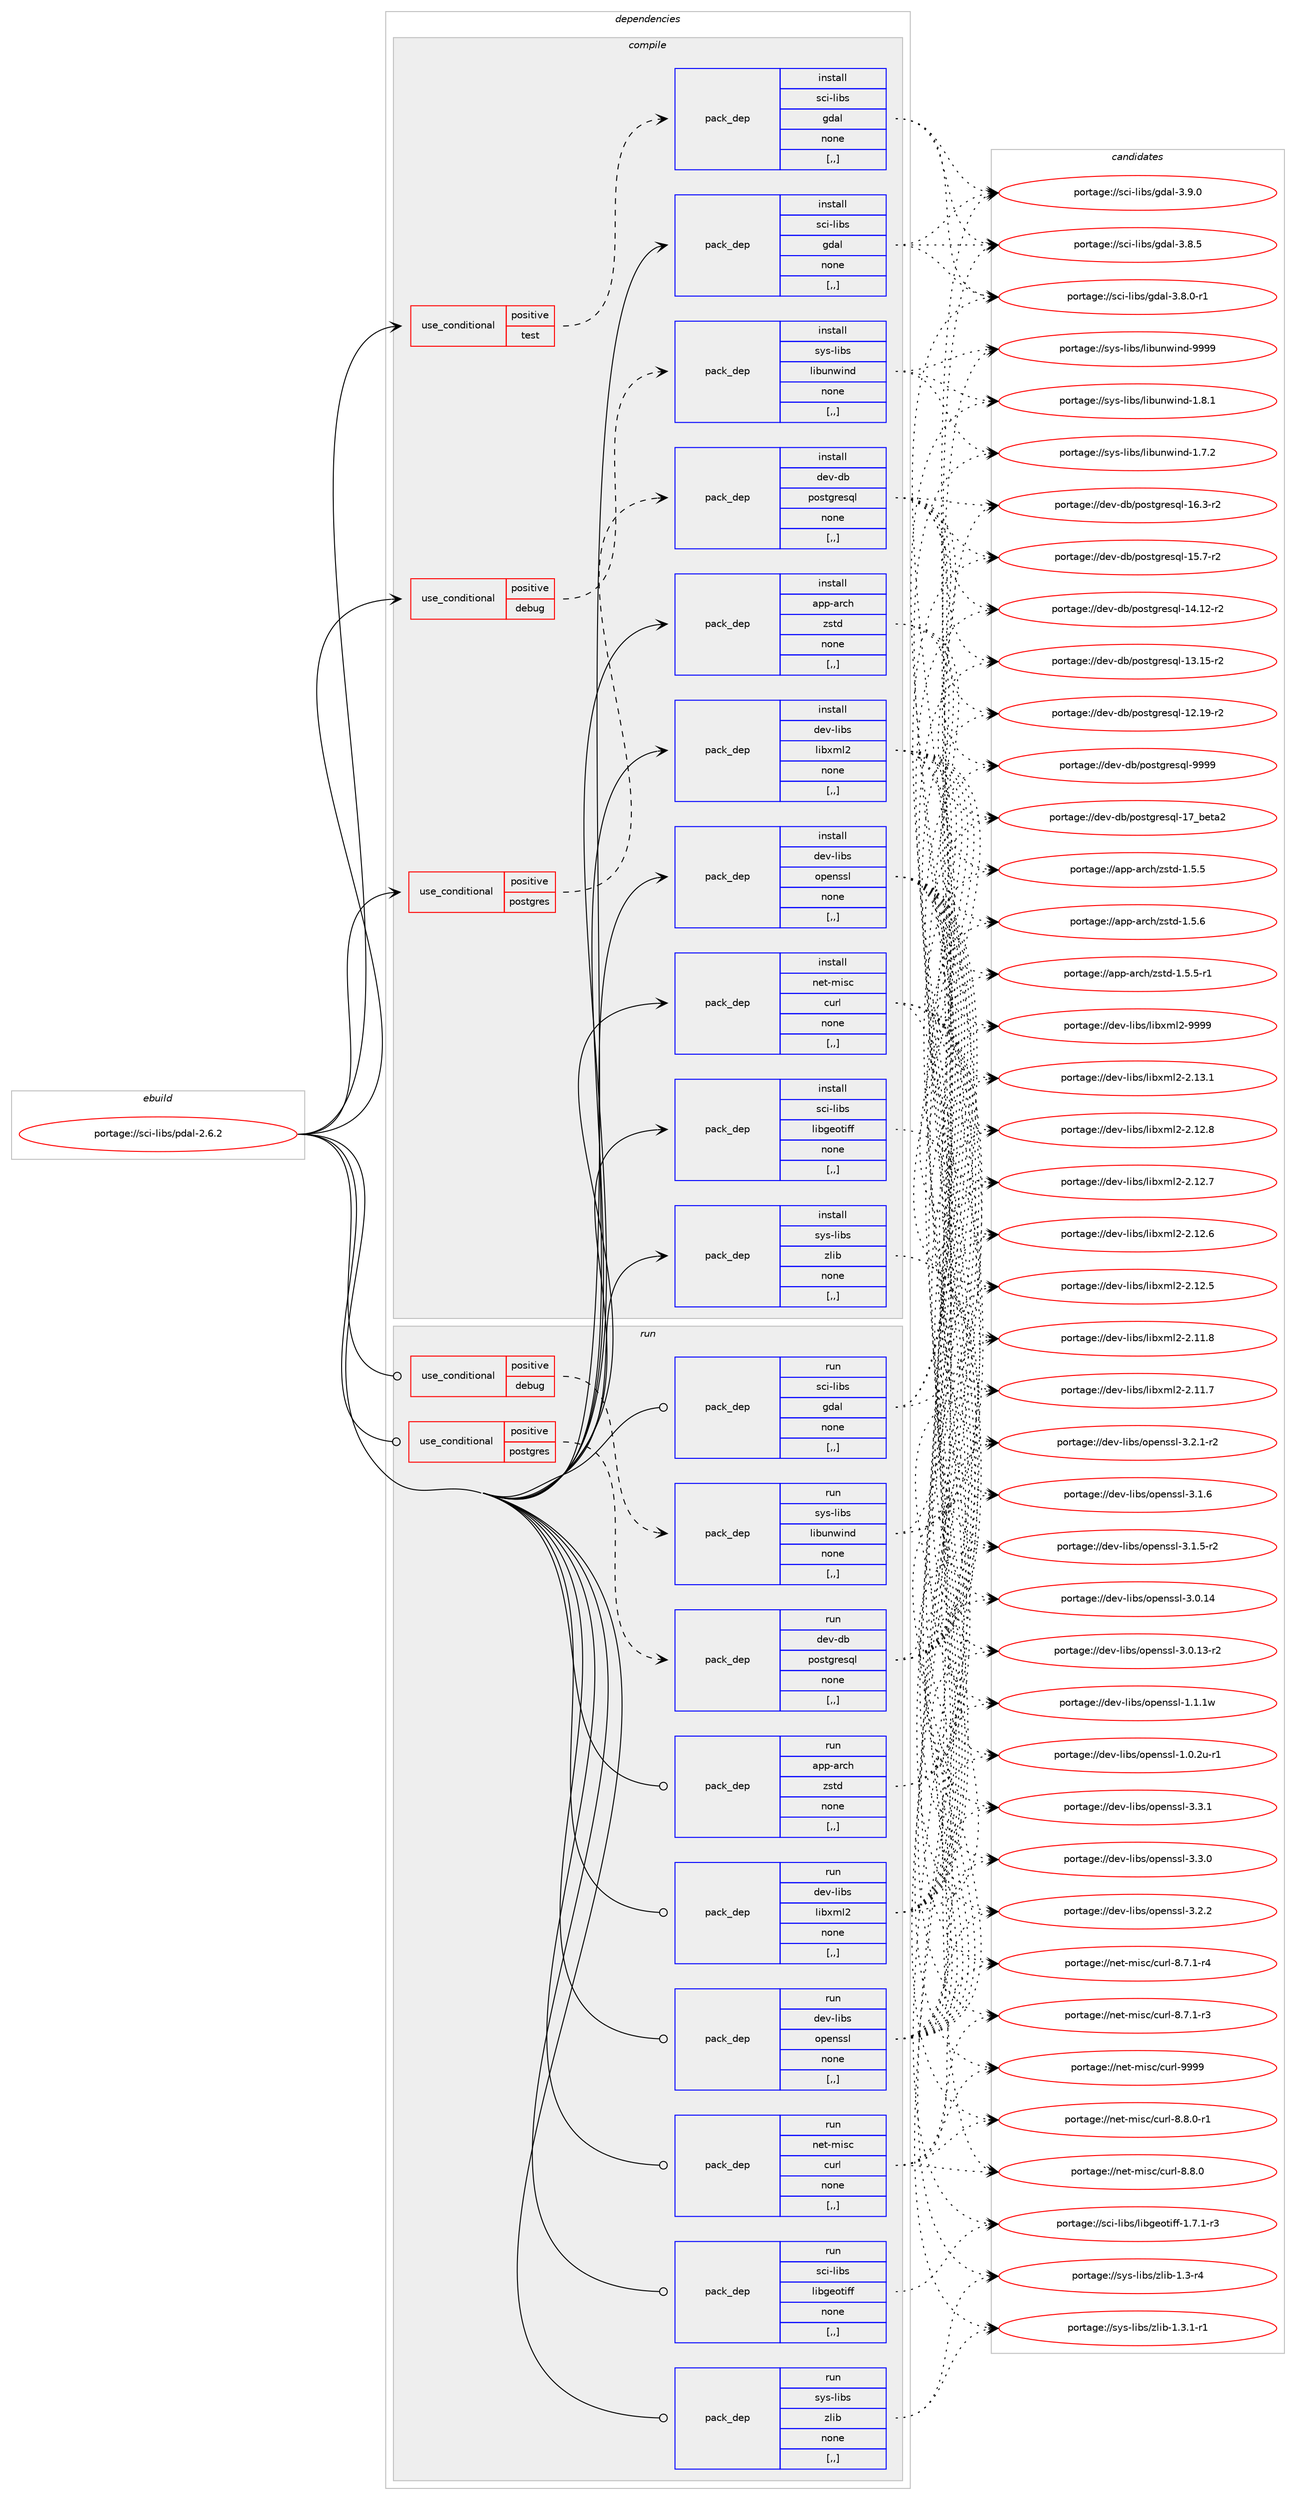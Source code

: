 digraph prolog {

# *************
# Graph options
# *************

newrank=true;
concentrate=true;
compound=true;
graph [rankdir=LR,fontname=Helvetica,fontsize=10,ranksep=1.5];#, ranksep=2.5, nodesep=0.2];
edge  [arrowhead=vee];
node  [fontname=Helvetica,fontsize=10];

# **********
# The ebuild
# **********

subgraph cluster_leftcol {
color=gray;
label=<<i>ebuild</i>>;
id [label="portage://sci-libs/pdal-2.6.2", color=red, width=4, href="../sci-libs/pdal-2.6.2.svg"];
}

# ****************
# The dependencies
# ****************

subgraph cluster_midcol {
color=gray;
label=<<i>dependencies</i>>;
subgraph cluster_compile {
fillcolor="#eeeeee";
style=filled;
label=<<i>compile</i>>;
subgraph cond106671 {
dependency402906 [label=<<TABLE BORDER="0" CELLBORDER="1" CELLSPACING="0" CELLPADDING="4"><TR><TD ROWSPAN="3" CELLPADDING="10">use_conditional</TD></TR><TR><TD>positive</TD></TR><TR><TD>debug</TD></TR></TABLE>>, shape=none, color=red];
subgraph pack293345 {
dependency402907 [label=<<TABLE BORDER="0" CELLBORDER="1" CELLSPACING="0" CELLPADDING="4" WIDTH="220"><TR><TD ROWSPAN="6" CELLPADDING="30">pack_dep</TD></TR><TR><TD WIDTH="110">install</TD></TR><TR><TD>sys-libs</TD></TR><TR><TD>libunwind</TD></TR><TR><TD>none</TD></TR><TR><TD>[,,]</TD></TR></TABLE>>, shape=none, color=blue];
}
dependency402906:e -> dependency402907:w [weight=20,style="dashed",arrowhead="vee"];
}
id:e -> dependency402906:w [weight=20,style="solid",arrowhead="vee"];
subgraph cond106672 {
dependency402908 [label=<<TABLE BORDER="0" CELLBORDER="1" CELLSPACING="0" CELLPADDING="4"><TR><TD ROWSPAN="3" CELLPADDING="10">use_conditional</TD></TR><TR><TD>positive</TD></TR><TR><TD>postgres</TD></TR></TABLE>>, shape=none, color=red];
subgraph pack293346 {
dependency402909 [label=<<TABLE BORDER="0" CELLBORDER="1" CELLSPACING="0" CELLPADDING="4" WIDTH="220"><TR><TD ROWSPAN="6" CELLPADDING="30">pack_dep</TD></TR><TR><TD WIDTH="110">install</TD></TR><TR><TD>dev-db</TD></TR><TR><TD>postgresql</TD></TR><TR><TD>none</TD></TR><TR><TD>[,,]</TD></TR></TABLE>>, shape=none, color=blue];
}
dependency402908:e -> dependency402909:w [weight=20,style="dashed",arrowhead="vee"];
}
id:e -> dependency402908:w [weight=20,style="solid",arrowhead="vee"];
subgraph cond106673 {
dependency402910 [label=<<TABLE BORDER="0" CELLBORDER="1" CELLSPACING="0" CELLPADDING="4"><TR><TD ROWSPAN="3" CELLPADDING="10">use_conditional</TD></TR><TR><TD>positive</TD></TR><TR><TD>test</TD></TR></TABLE>>, shape=none, color=red];
subgraph pack293347 {
dependency402911 [label=<<TABLE BORDER="0" CELLBORDER="1" CELLSPACING="0" CELLPADDING="4" WIDTH="220"><TR><TD ROWSPAN="6" CELLPADDING="30">pack_dep</TD></TR><TR><TD WIDTH="110">install</TD></TR><TR><TD>sci-libs</TD></TR><TR><TD>gdal</TD></TR><TR><TD>none</TD></TR><TR><TD>[,,]</TD></TR></TABLE>>, shape=none, color=blue];
}
dependency402910:e -> dependency402911:w [weight=20,style="dashed",arrowhead="vee"];
}
id:e -> dependency402910:w [weight=20,style="solid",arrowhead="vee"];
subgraph pack293348 {
dependency402912 [label=<<TABLE BORDER="0" CELLBORDER="1" CELLSPACING="0" CELLPADDING="4" WIDTH="220"><TR><TD ROWSPAN="6" CELLPADDING="30">pack_dep</TD></TR><TR><TD WIDTH="110">install</TD></TR><TR><TD>app-arch</TD></TR><TR><TD>zstd</TD></TR><TR><TD>none</TD></TR><TR><TD>[,,]</TD></TR></TABLE>>, shape=none, color=blue];
}
id:e -> dependency402912:w [weight=20,style="solid",arrowhead="vee"];
subgraph pack293349 {
dependency402913 [label=<<TABLE BORDER="0" CELLBORDER="1" CELLSPACING="0" CELLPADDING="4" WIDTH="220"><TR><TD ROWSPAN="6" CELLPADDING="30">pack_dep</TD></TR><TR><TD WIDTH="110">install</TD></TR><TR><TD>dev-libs</TD></TR><TR><TD>libxml2</TD></TR><TR><TD>none</TD></TR><TR><TD>[,,]</TD></TR></TABLE>>, shape=none, color=blue];
}
id:e -> dependency402913:w [weight=20,style="solid",arrowhead="vee"];
subgraph pack293350 {
dependency402914 [label=<<TABLE BORDER="0" CELLBORDER="1" CELLSPACING="0" CELLPADDING="4" WIDTH="220"><TR><TD ROWSPAN="6" CELLPADDING="30">pack_dep</TD></TR><TR><TD WIDTH="110">install</TD></TR><TR><TD>dev-libs</TD></TR><TR><TD>openssl</TD></TR><TR><TD>none</TD></TR><TR><TD>[,,]</TD></TR></TABLE>>, shape=none, color=blue];
}
id:e -> dependency402914:w [weight=20,style="solid",arrowhead="vee"];
subgraph pack293351 {
dependency402915 [label=<<TABLE BORDER="0" CELLBORDER="1" CELLSPACING="0" CELLPADDING="4" WIDTH="220"><TR><TD ROWSPAN="6" CELLPADDING="30">pack_dep</TD></TR><TR><TD WIDTH="110">install</TD></TR><TR><TD>net-misc</TD></TR><TR><TD>curl</TD></TR><TR><TD>none</TD></TR><TR><TD>[,,]</TD></TR></TABLE>>, shape=none, color=blue];
}
id:e -> dependency402915:w [weight=20,style="solid",arrowhead="vee"];
subgraph pack293352 {
dependency402916 [label=<<TABLE BORDER="0" CELLBORDER="1" CELLSPACING="0" CELLPADDING="4" WIDTH="220"><TR><TD ROWSPAN="6" CELLPADDING="30">pack_dep</TD></TR><TR><TD WIDTH="110">install</TD></TR><TR><TD>sci-libs</TD></TR><TR><TD>gdal</TD></TR><TR><TD>none</TD></TR><TR><TD>[,,]</TD></TR></TABLE>>, shape=none, color=blue];
}
id:e -> dependency402916:w [weight=20,style="solid",arrowhead="vee"];
subgraph pack293353 {
dependency402917 [label=<<TABLE BORDER="0" CELLBORDER="1" CELLSPACING="0" CELLPADDING="4" WIDTH="220"><TR><TD ROWSPAN="6" CELLPADDING="30">pack_dep</TD></TR><TR><TD WIDTH="110">install</TD></TR><TR><TD>sci-libs</TD></TR><TR><TD>libgeotiff</TD></TR><TR><TD>none</TD></TR><TR><TD>[,,]</TD></TR></TABLE>>, shape=none, color=blue];
}
id:e -> dependency402917:w [weight=20,style="solid",arrowhead="vee"];
subgraph pack293354 {
dependency402918 [label=<<TABLE BORDER="0" CELLBORDER="1" CELLSPACING="0" CELLPADDING="4" WIDTH="220"><TR><TD ROWSPAN="6" CELLPADDING="30">pack_dep</TD></TR><TR><TD WIDTH="110">install</TD></TR><TR><TD>sys-libs</TD></TR><TR><TD>zlib</TD></TR><TR><TD>none</TD></TR><TR><TD>[,,]</TD></TR></TABLE>>, shape=none, color=blue];
}
id:e -> dependency402918:w [weight=20,style="solid",arrowhead="vee"];
}
subgraph cluster_compileandrun {
fillcolor="#eeeeee";
style=filled;
label=<<i>compile and run</i>>;
}
subgraph cluster_run {
fillcolor="#eeeeee";
style=filled;
label=<<i>run</i>>;
subgraph cond106674 {
dependency402919 [label=<<TABLE BORDER="0" CELLBORDER="1" CELLSPACING="0" CELLPADDING="4"><TR><TD ROWSPAN="3" CELLPADDING="10">use_conditional</TD></TR><TR><TD>positive</TD></TR><TR><TD>debug</TD></TR></TABLE>>, shape=none, color=red];
subgraph pack293355 {
dependency402920 [label=<<TABLE BORDER="0" CELLBORDER="1" CELLSPACING="0" CELLPADDING="4" WIDTH="220"><TR><TD ROWSPAN="6" CELLPADDING="30">pack_dep</TD></TR><TR><TD WIDTH="110">run</TD></TR><TR><TD>sys-libs</TD></TR><TR><TD>libunwind</TD></TR><TR><TD>none</TD></TR><TR><TD>[,,]</TD></TR></TABLE>>, shape=none, color=blue];
}
dependency402919:e -> dependency402920:w [weight=20,style="dashed",arrowhead="vee"];
}
id:e -> dependency402919:w [weight=20,style="solid",arrowhead="odot"];
subgraph cond106675 {
dependency402921 [label=<<TABLE BORDER="0" CELLBORDER="1" CELLSPACING="0" CELLPADDING="4"><TR><TD ROWSPAN="3" CELLPADDING="10">use_conditional</TD></TR><TR><TD>positive</TD></TR><TR><TD>postgres</TD></TR></TABLE>>, shape=none, color=red];
subgraph pack293356 {
dependency402922 [label=<<TABLE BORDER="0" CELLBORDER="1" CELLSPACING="0" CELLPADDING="4" WIDTH="220"><TR><TD ROWSPAN="6" CELLPADDING="30">pack_dep</TD></TR><TR><TD WIDTH="110">run</TD></TR><TR><TD>dev-db</TD></TR><TR><TD>postgresql</TD></TR><TR><TD>none</TD></TR><TR><TD>[,,]</TD></TR></TABLE>>, shape=none, color=blue];
}
dependency402921:e -> dependency402922:w [weight=20,style="dashed",arrowhead="vee"];
}
id:e -> dependency402921:w [weight=20,style="solid",arrowhead="odot"];
subgraph pack293357 {
dependency402923 [label=<<TABLE BORDER="0" CELLBORDER="1" CELLSPACING="0" CELLPADDING="4" WIDTH="220"><TR><TD ROWSPAN="6" CELLPADDING="30">pack_dep</TD></TR><TR><TD WIDTH="110">run</TD></TR><TR><TD>app-arch</TD></TR><TR><TD>zstd</TD></TR><TR><TD>none</TD></TR><TR><TD>[,,]</TD></TR></TABLE>>, shape=none, color=blue];
}
id:e -> dependency402923:w [weight=20,style="solid",arrowhead="odot"];
subgraph pack293358 {
dependency402924 [label=<<TABLE BORDER="0" CELLBORDER="1" CELLSPACING="0" CELLPADDING="4" WIDTH="220"><TR><TD ROWSPAN="6" CELLPADDING="30">pack_dep</TD></TR><TR><TD WIDTH="110">run</TD></TR><TR><TD>dev-libs</TD></TR><TR><TD>libxml2</TD></TR><TR><TD>none</TD></TR><TR><TD>[,,]</TD></TR></TABLE>>, shape=none, color=blue];
}
id:e -> dependency402924:w [weight=20,style="solid",arrowhead="odot"];
subgraph pack293359 {
dependency402925 [label=<<TABLE BORDER="0" CELLBORDER="1" CELLSPACING="0" CELLPADDING="4" WIDTH="220"><TR><TD ROWSPAN="6" CELLPADDING="30">pack_dep</TD></TR><TR><TD WIDTH="110">run</TD></TR><TR><TD>dev-libs</TD></TR><TR><TD>openssl</TD></TR><TR><TD>none</TD></TR><TR><TD>[,,]</TD></TR></TABLE>>, shape=none, color=blue];
}
id:e -> dependency402925:w [weight=20,style="solid",arrowhead="odot"];
subgraph pack293360 {
dependency402926 [label=<<TABLE BORDER="0" CELLBORDER="1" CELLSPACING="0" CELLPADDING="4" WIDTH="220"><TR><TD ROWSPAN="6" CELLPADDING="30">pack_dep</TD></TR><TR><TD WIDTH="110">run</TD></TR><TR><TD>net-misc</TD></TR><TR><TD>curl</TD></TR><TR><TD>none</TD></TR><TR><TD>[,,]</TD></TR></TABLE>>, shape=none, color=blue];
}
id:e -> dependency402926:w [weight=20,style="solid",arrowhead="odot"];
subgraph pack293361 {
dependency402927 [label=<<TABLE BORDER="0" CELLBORDER="1" CELLSPACING="0" CELLPADDING="4" WIDTH="220"><TR><TD ROWSPAN="6" CELLPADDING="30">pack_dep</TD></TR><TR><TD WIDTH="110">run</TD></TR><TR><TD>sci-libs</TD></TR><TR><TD>gdal</TD></TR><TR><TD>none</TD></TR><TR><TD>[,,]</TD></TR></TABLE>>, shape=none, color=blue];
}
id:e -> dependency402927:w [weight=20,style="solid",arrowhead="odot"];
subgraph pack293362 {
dependency402928 [label=<<TABLE BORDER="0" CELLBORDER="1" CELLSPACING="0" CELLPADDING="4" WIDTH="220"><TR><TD ROWSPAN="6" CELLPADDING="30">pack_dep</TD></TR><TR><TD WIDTH="110">run</TD></TR><TR><TD>sci-libs</TD></TR><TR><TD>libgeotiff</TD></TR><TR><TD>none</TD></TR><TR><TD>[,,]</TD></TR></TABLE>>, shape=none, color=blue];
}
id:e -> dependency402928:w [weight=20,style="solid",arrowhead="odot"];
subgraph pack293363 {
dependency402929 [label=<<TABLE BORDER="0" CELLBORDER="1" CELLSPACING="0" CELLPADDING="4" WIDTH="220"><TR><TD ROWSPAN="6" CELLPADDING="30">pack_dep</TD></TR><TR><TD WIDTH="110">run</TD></TR><TR><TD>sys-libs</TD></TR><TR><TD>zlib</TD></TR><TR><TD>none</TD></TR><TR><TD>[,,]</TD></TR></TABLE>>, shape=none, color=blue];
}
id:e -> dependency402929:w [weight=20,style="solid",arrowhead="odot"];
}
}

# **************
# The candidates
# **************

subgraph cluster_choices {
rank=same;
color=gray;
label=<<i>candidates</i>>;

subgraph choice293345 {
color=black;
nodesep=1;
choice115121115451081059811547108105981171101191051101004557575757 [label="portage://sys-libs/libunwind-9999", color=red, width=4,href="../sys-libs/libunwind-9999.svg"];
choice11512111545108105981154710810598117110119105110100454946564649 [label="portage://sys-libs/libunwind-1.8.1", color=red, width=4,href="../sys-libs/libunwind-1.8.1.svg"];
choice11512111545108105981154710810598117110119105110100454946554650 [label="portage://sys-libs/libunwind-1.7.2", color=red, width=4,href="../sys-libs/libunwind-1.7.2.svg"];
dependency402907:e -> choice115121115451081059811547108105981171101191051101004557575757:w [style=dotted,weight="100"];
dependency402907:e -> choice11512111545108105981154710810598117110119105110100454946564649:w [style=dotted,weight="100"];
dependency402907:e -> choice11512111545108105981154710810598117110119105110100454946554650:w [style=dotted,weight="100"];
}
subgraph choice293346 {
color=black;
nodesep=1;
choice1001011184510098471121111151161031141011151131084557575757 [label="portage://dev-db/postgresql-9999", color=red, width=4,href="../dev-db/postgresql-9999.svg"];
choice10010111845100984711211111511610311410111511310845495595981011169750 [label="portage://dev-db/postgresql-17_beta2", color=red, width=4,href="../dev-db/postgresql-17_beta2.svg"];
choice10010111845100984711211111511610311410111511310845495446514511450 [label="portage://dev-db/postgresql-16.3-r2", color=red, width=4,href="../dev-db/postgresql-16.3-r2.svg"];
choice10010111845100984711211111511610311410111511310845495346554511450 [label="portage://dev-db/postgresql-15.7-r2", color=red, width=4,href="../dev-db/postgresql-15.7-r2.svg"];
choice1001011184510098471121111151161031141011151131084549524649504511450 [label="portage://dev-db/postgresql-14.12-r2", color=red, width=4,href="../dev-db/postgresql-14.12-r2.svg"];
choice1001011184510098471121111151161031141011151131084549514649534511450 [label="portage://dev-db/postgresql-13.15-r2", color=red, width=4,href="../dev-db/postgresql-13.15-r2.svg"];
choice1001011184510098471121111151161031141011151131084549504649574511450 [label="portage://dev-db/postgresql-12.19-r2", color=red, width=4,href="../dev-db/postgresql-12.19-r2.svg"];
dependency402909:e -> choice1001011184510098471121111151161031141011151131084557575757:w [style=dotted,weight="100"];
dependency402909:e -> choice10010111845100984711211111511610311410111511310845495595981011169750:w [style=dotted,weight="100"];
dependency402909:e -> choice10010111845100984711211111511610311410111511310845495446514511450:w [style=dotted,weight="100"];
dependency402909:e -> choice10010111845100984711211111511610311410111511310845495346554511450:w [style=dotted,weight="100"];
dependency402909:e -> choice1001011184510098471121111151161031141011151131084549524649504511450:w [style=dotted,weight="100"];
dependency402909:e -> choice1001011184510098471121111151161031141011151131084549514649534511450:w [style=dotted,weight="100"];
dependency402909:e -> choice1001011184510098471121111151161031141011151131084549504649574511450:w [style=dotted,weight="100"];
}
subgraph choice293347 {
color=black;
nodesep=1;
choice1159910545108105981154710310097108455146574648 [label="portage://sci-libs/gdal-3.9.0", color=red, width=4,href="../sci-libs/gdal-3.9.0.svg"];
choice1159910545108105981154710310097108455146564653 [label="portage://sci-libs/gdal-3.8.5", color=red, width=4,href="../sci-libs/gdal-3.8.5.svg"];
choice11599105451081059811547103100971084551465646484511449 [label="portage://sci-libs/gdal-3.8.0-r1", color=red, width=4,href="../sci-libs/gdal-3.8.0-r1.svg"];
dependency402911:e -> choice1159910545108105981154710310097108455146574648:w [style=dotted,weight="100"];
dependency402911:e -> choice1159910545108105981154710310097108455146564653:w [style=dotted,weight="100"];
dependency402911:e -> choice11599105451081059811547103100971084551465646484511449:w [style=dotted,weight="100"];
}
subgraph choice293348 {
color=black;
nodesep=1;
choice9711211245971149910447122115116100454946534654 [label="portage://app-arch/zstd-1.5.6", color=red, width=4,href="../app-arch/zstd-1.5.6.svg"];
choice97112112459711499104471221151161004549465346534511449 [label="portage://app-arch/zstd-1.5.5-r1", color=red, width=4,href="../app-arch/zstd-1.5.5-r1.svg"];
choice9711211245971149910447122115116100454946534653 [label="portage://app-arch/zstd-1.5.5", color=red, width=4,href="../app-arch/zstd-1.5.5.svg"];
dependency402912:e -> choice9711211245971149910447122115116100454946534654:w [style=dotted,weight="100"];
dependency402912:e -> choice97112112459711499104471221151161004549465346534511449:w [style=dotted,weight="100"];
dependency402912:e -> choice9711211245971149910447122115116100454946534653:w [style=dotted,weight="100"];
}
subgraph choice293349 {
color=black;
nodesep=1;
choice10010111845108105981154710810598120109108504557575757 [label="portage://dev-libs/libxml2-9999", color=red, width=4,href="../dev-libs/libxml2-9999.svg"];
choice100101118451081059811547108105981201091085045504649514649 [label="portage://dev-libs/libxml2-2.13.1", color=red, width=4,href="../dev-libs/libxml2-2.13.1.svg"];
choice100101118451081059811547108105981201091085045504649504656 [label="portage://dev-libs/libxml2-2.12.8", color=red, width=4,href="../dev-libs/libxml2-2.12.8.svg"];
choice100101118451081059811547108105981201091085045504649504655 [label="portage://dev-libs/libxml2-2.12.7", color=red, width=4,href="../dev-libs/libxml2-2.12.7.svg"];
choice100101118451081059811547108105981201091085045504649504654 [label="portage://dev-libs/libxml2-2.12.6", color=red, width=4,href="../dev-libs/libxml2-2.12.6.svg"];
choice100101118451081059811547108105981201091085045504649504653 [label="portage://dev-libs/libxml2-2.12.5", color=red, width=4,href="../dev-libs/libxml2-2.12.5.svg"];
choice100101118451081059811547108105981201091085045504649494656 [label="portage://dev-libs/libxml2-2.11.8", color=red, width=4,href="../dev-libs/libxml2-2.11.8.svg"];
choice100101118451081059811547108105981201091085045504649494655 [label="portage://dev-libs/libxml2-2.11.7", color=red, width=4,href="../dev-libs/libxml2-2.11.7.svg"];
dependency402913:e -> choice10010111845108105981154710810598120109108504557575757:w [style=dotted,weight="100"];
dependency402913:e -> choice100101118451081059811547108105981201091085045504649514649:w [style=dotted,weight="100"];
dependency402913:e -> choice100101118451081059811547108105981201091085045504649504656:w [style=dotted,weight="100"];
dependency402913:e -> choice100101118451081059811547108105981201091085045504649504655:w [style=dotted,weight="100"];
dependency402913:e -> choice100101118451081059811547108105981201091085045504649504654:w [style=dotted,weight="100"];
dependency402913:e -> choice100101118451081059811547108105981201091085045504649504653:w [style=dotted,weight="100"];
dependency402913:e -> choice100101118451081059811547108105981201091085045504649494656:w [style=dotted,weight="100"];
dependency402913:e -> choice100101118451081059811547108105981201091085045504649494655:w [style=dotted,weight="100"];
}
subgraph choice293350 {
color=black;
nodesep=1;
choice100101118451081059811547111112101110115115108455146514649 [label="portage://dev-libs/openssl-3.3.1", color=red, width=4,href="../dev-libs/openssl-3.3.1.svg"];
choice100101118451081059811547111112101110115115108455146514648 [label="portage://dev-libs/openssl-3.3.0", color=red, width=4,href="../dev-libs/openssl-3.3.0.svg"];
choice100101118451081059811547111112101110115115108455146504650 [label="portage://dev-libs/openssl-3.2.2", color=red, width=4,href="../dev-libs/openssl-3.2.2.svg"];
choice1001011184510810598115471111121011101151151084551465046494511450 [label="portage://dev-libs/openssl-3.2.1-r2", color=red, width=4,href="../dev-libs/openssl-3.2.1-r2.svg"];
choice100101118451081059811547111112101110115115108455146494654 [label="portage://dev-libs/openssl-3.1.6", color=red, width=4,href="../dev-libs/openssl-3.1.6.svg"];
choice1001011184510810598115471111121011101151151084551464946534511450 [label="portage://dev-libs/openssl-3.1.5-r2", color=red, width=4,href="../dev-libs/openssl-3.1.5-r2.svg"];
choice10010111845108105981154711111210111011511510845514648464952 [label="portage://dev-libs/openssl-3.0.14", color=red, width=4,href="../dev-libs/openssl-3.0.14.svg"];
choice100101118451081059811547111112101110115115108455146484649514511450 [label="portage://dev-libs/openssl-3.0.13-r2", color=red, width=4,href="../dev-libs/openssl-3.0.13-r2.svg"];
choice100101118451081059811547111112101110115115108454946494649119 [label="portage://dev-libs/openssl-1.1.1w", color=red, width=4,href="../dev-libs/openssl-1.1.1w.svg"];
choice1001011184510810598115471111121011101151151084549464846501174511449 [label="portage://dev-libs/openssl-1.0.2u-r1", color=red, width=4,href="../dev-libs/openssl-1.0.2u-r1.svg"];
dependency402914:e -> choice100101118451081059811547111112101110115115108455146514649:w [style=dotted,weight="100"];
dependency402914:e -> choice100101118451081059811547111112101110115115108455146514648:w [style=dotted,weight="100"];
dependency402914:e -> choice100101118451081059811547111112101110115115108455146504650:w [style=dotted,weight="100"];
dependency402914:e -> choice1001011184510810598115471111121011101151151084551465046494511450:w [style=dotted,weight="100"];
dependency402914:e -> choice100101118451081059811547111112101110115115108455146494654:w [style=dotted,weight="100"];
dependency402914:e -> choice1001011184510810598115471111121011101151151084551464946534511450:w [style=dotted,weight="100"];
dependency402914:e -> choice10010111845108105981154711111210111011511510845514648464952:w [style=dotted,weight="100"];
dependency402914:e -> choice100101118451081059811547111112101110115115108455146484649514511450:w [style=dotted,weight="100"];
dependency402914:e -> choice100101118451081059811547111112101110115115108454946494649119:w [style=dotted,weight="100"];
dependency402914:e -> choice1001011184510810598115471111121011101151151084549464846501174511449:w [style=dotted,weight="100"];
}
subgraph choice293351 {
color=black;
nodesep=1;
choice110101116451091051159947991171141084557575757 [label="portage://net-misc/curl-9999", color=red, width=4,href="../net-misc/curl-9999.svg"];
choice110101116451091051159947991171141084556465646484511449 [label="portage://net-misc/curl-8.8.0-r1", color=red, width=4,href="../net-misc/curl-8.8.0-r1.svg"];
choice11010111645109105115994799117114108455646564648 [label="portage://net-misc/curl-8.8.0", color=red, width=4,href="../net-misc/curl-8.8.0.svg"];
choice110101116451091051159947991171141084556465546494511452 [label="portage://net-misc/curl-8.7.1-r4", color=red, width=4,href="../net-misc/curl-8.7.1-r4.svg"];
choice110101116451091051159947991171141084556465546494511451 [label="portage://net-misc/curl-8.7.1-r3", color=red, width=4,href="../net-misc/curl-8.7.1-r3.svg"];
dependency402915:e -> choice110101116451091051159947991171141084557575757:w [style=dotted,weight="100"];
dependency402915:e -> choice110101116451091051159947991171141084556465646484511449:w [style=dotted,weight="100"];
dependency402915:e -> choice11010111645109105115994799117114108455646564648:w [style=dotted,weight="100"];
dependency402915:e -> choice110101116451091051159947991171141084556465546494511452:w [style=dotted,weight="100"];
dependency402915:e -> choice110101116451091051159947991171141084556465546494511451:w [style=dotted,weight="100"];
}
subgraph choice293352 {
color=black;
nodesep=1;
choice1159910545108105981154710310097108455146574648 [label="portage://sci-libs/gdal-3.9.0", color=red, width=4,href="../sci-libs/gdal-3.9.0.svg"];
choice1159910545108105981154710310097108455146564653 [label="portage://sci-libs/gdal-3.8.5", color=red, width=4,href="../sci-libs/gdal-3.8.5.svg"];
choice11599105451081059811547103100971084551465646484511449 [label="portage://sci-libs/gdal-3.8.0-r1", color=red, width=4,href="../sci-libs/gdal-3.8.0-r1.svg"];
dependency402916:e -> choice1159910545108105981154710310097108455146574648:w [style=dotted,weight="100"];
dependency402916:e -> choice1159910545108105981154710310097108455146564653:w [style=dotted,weight="100"];
dependency402916:e -> choice11599105451081059811547103100971084551465646484511449:w [style=dotted,weight="100"];
}
subgraph choice293353 {
color=black;
nodesep=1;
choice11599105451081059811547108105981031011111161051021024549465546494511451 [label="portage://sci-libs/libgeotiff-1.7.1-r3", color=red, width=4,href="../sci-libs/libgeotiff-1.7.1-r3.svg"];
dependency402917:e -> choice11599105451081059811547108105981031011111161051021024549465546494511451:w [style=dotted,weight="100"];
}
subgraph choice293354 {
color=black;
nodesep=1;
choice115121115451081059811547122108105984549465146494511449 [label="portage://sys-libs/zlib-1.3.1-r1", color=red, width=4,href="../sys-libs/zlib-1.3.1-r1.svg"];
choice11512111545108105981154712210810598454946514511452 [label="portage://sys-libs/zlib-1.3-r4", color=red, width=4,href="../sys-libs/zlib-1.3-r4.svg"];
dependency402918:e -> choice115121115451081059811547122108105984549465146494511449:w [style=dotted,weight="100"];
dependency402918:e -> choice11512111545108105981154712210810598454946514511452:w [style=dotted,weight="100"];
}
subgraph choice293355 {
color=black;
nodesep=1;
choice115121115451081059811547108105981171101191051101004557575757 [label="portage://sys-libs/libunwind-9999", color=red, width=4,href="../sys-libs/libunwind-9999.svg"];
choice11512111545108105981154710810598117110119105110100454946564649 [label="portage://sys-libs/libunwind-1.8.1", color=red, width=4,href="../sys-libs/libunwind-1.8.1.svg"];
choice11512111545108105981154710810598117110119105110100454946554650 [label="portage://sys-libs/libunwind-1.7.2", color=red, width=4,href="../sys-libs/libunwind-1.7.2.svg"];
dependency402920:e -> choice115121115451081059811547108105981171101191051101004557575757:w [style=dotted,weight="100"];
dependency402920:e -> choice11512111545108105981154710810598117110119105110100454946564649:w [style=dotted,weight="100"];
dependency402920:e -> choice11512111545108105981154710810598117110119105110100454946554650:w [style=dotted,weight="100"];
}
subgraph choice293356 {
color=black;
nodesep=1;
choice1001011184510098471121111151161031141011151131084557575757 [label="portage://dev-db/postgresql-9999", color=red, width=4,href="../dev-db/postgresql-9999.svg"];
choice10010111845100984711211111511610311410111511310845495595981011169750 [label="portage://dev-db/postgresql-17_beta2", color=red, width=4,href="../dev-db/postgresql-17_beta2.svg"];
choice10010111845100984711211111511610311410111511310845495446514511450 [label="portage://dev-db/postgresql-16.3-r2", color=red, width=4,href="../dev-db/postgresql-16.3-r2.svg"];
choice10010111845100984711211111511610311410111511310845495346554511450 [label="portage://dev-db/postgresql-15.7-r2", color=red, width=4,href="../dev-db/postgresql-15.7-r2.svg"];
choice1001011184510098471121111151161031141011151131084549524649504511450 [label="portage://dev-db/postgresql-14.12-r2", color=red, width=4,href="../dev-db/postgresql-14.12-r2.svg"];
choice1001011184510098471121111151161031141011151131084549514649534511450 [label="portage://dev-db/postgresql-13.15-r2", color=red, width=4,href="../dev-db/postgresql-13.15-r2.svg"];
choice1001011184510098471121111151161031141011151131084549504649574511450 [label="portage://dev-db/postgresql-12.19-r2", color=red, width=4,href="../dev-db/postgresql-12.19-r2.svg"];
dependency402922:e -> choice1001011184510098471121111151161031141011151131084557575757:w [style=dotted,weight="100"];
dependency402922:e -> choice10010111845100984711211111511610311410111511310845495595981011169750:w [style=dotted,weight="100"];
dependency402922:e -> choice10010111845100984711211111511610311410111511310845495446514511450:w [style=dotted,weight="100"];
dependency402922:e -> choice10010111845100984711211111511610311410111511310845495346554511450:w [style=dotted,weight="100"];
dependency402922:e -> choice1001011184510098471121111151161031141011151131084549524649504511450:w [style=dotted,weight="100"];
dependency402922:e -> choice1001011184510098471121111151161031141011151131084549514649534511450:w [style=dotted,weight="100"];
dependency402922:e -> choice1001011184510098471121111151161031141011151131084549504649574511450:w [style=dotted,weight="100"];
}
subgraph choice293357 {
color=black;
nodesep=1;
choice9711211245971149910447122115116100454946534654 [label="portage://app-arch/zstd-1.5.6", color=red, width=4,href="../app-arch/zstd-1.5.6.svg"];
choice97112112459711499104471221151161004549465346534511449 [label="portage://app-arch/zstd-1.5.5-r1", color=red, width=4,href="../app-arch/zstd-1.5.5-r1.svg"];
choice9711211245971149910447122115116100454946534653 [label="portage://app-arch/zstd-1.5.5", color=red, width=4,href="../app-arch/zstd-1.5.5.svg"];
dependency402923:e -> choice9711211245971149910447122115116100454946534654:w [style=dotted,weight="100"];
dependency402923:e -> choice97112112459711499104471221151161004549465346534511449:w [style=dotted,weight="100"];
dependency402923:e -> choice9711211245971149910447122115116100454946534653:w [style=dotted,weight="100"];
}
subgraph choice293358 {
color=black;
nodesep=1;
choice10010111845108105981154710810598120109108504557575757 [label="portage://dev-libs/libxml2-9999", color=red, width=4,href="../dev-libs/libxml2-9999.svg"];
choice100101118451081059811547108105981201091085045504649514649 [label="portage://dev-libs/libxml2-2.13.1", color=red, width=4,href="../dev-libs/libxml2-2.13.1.svg"];
choice100101118451081059811547108105981201091085045504649504656 [label="portage://dev-libs/libxml2-2.12.8", color=red, width=4,href="../dev-libs/libxml2-2.12.8.svg"];
choice100101118451081059811547108105981201091085045504649504655 [label="portage://dev-libs/libxml2-2.12.7", color=red, width=4,href="../dev-libs/libxml2-2.12.7.svg"];
choice100101118451081059811547108105981201091085045504649504654 [label="portage://dev-libs/libxml2-2.12.6", color=red, width=4,href="../dev-libs/libxml2-2.12.6.svg"];
choice100101118451081059811547108105981201091085045504649504653 [label="portage://dev-libs/libxml2-2.12.5", color=red, width=4,href="../dev-libs/libxml2-2.12.5.svg"];
choice100101118451081059811547108105981201091085045504649494656 [label="portage://dev-libs/libxml2-2.11.8", color=red, width=4,href="../dev-libs/libxml2-2.11.8.svg"];
choice100101118451081059811547108105981201091085045504649494655 [label="portage://dev-libs/libxml2-2.11.7", color=red, width=4,href="../dev-libs/libxml2-2.11.7.svg"];
dependency402924:e -> choice10010111845108105981154710810598120109108504557575757:w [style=dotted,weight="100"];
dependency402924:e -> choice100101118451081059811547108105981201091085045504649514649:w [style=dotted,weight="100"];
dependency402924:e -> choice100101118451081059811547108105981201091085045504649504656:w [style=dotted,weight="100"];
dependency402924:e -> choice100101118451081059811547108105981201091085045504649504655:w [style=dotted,weight="100"];
dependency402924:e -> choice100101118451081059811547108105981201091085045504649504654:w [style=dotted,weight="100"];
dependency402924:e -> choice100101118451081059811547108105981201091085045504649504653:w [style=dotted,weight="100"];
dependency402924:e -> choice100101118451081059811547108105981201091085045504649494656:w [style=dotted,weight="100"];
dependency402924:e -> choice100101118451081059811547108105981201091085045504649494655:w [style=dotted,weight="100"];
}
subgraph choice293359 {
color=black;
nodesep=1;
choice100101118451081059811547111112101110115115108455146514649 [label="portage://dev-libs/openssl-3.3.1", color=red, width=4,href="../dev-libs/openssl-3.3.1.svg"];
choice100101118451081059811547111112101110115115108455146514648 [label="portage://dev-libs/openssl-3.3.0", color=red, width=4,href="../dev-libs/openssl-3.3.0.svg"];
choice100101118451081059811547111112101110115115108455146504650 [label="portage://dev-libs/openssl-3.2.2", color=red, width=4,href="../dev-libs/openssl-3.2.2.svg"];
choice1001011184510810598115471111121011101151151084551465046494511450 [label="portage://dev-libs/openssl-3.2.1-r2", color=red, width=4,href="../dev-libs/openssl-3.2.1-r2.svg"];
choice100101118451081059811547111112101110115115108455146494654 [label="portage://dev-libs/openssl-3.1.6", color=red, width=4,href="../dev-libs/openssl-3.1.6.svg"];
choice1001011184510810598115471111121011101151151084551464946534511450 [label="portage://dev-libs/openssl-3.1.5-r2", color=red, width=4,href="../dev-libs/openssl-3.1.5-r2.svg"];
choice10010111845108105981154711111210111011511510845514648464952 [label="portage://dev-libs/openssl-3.0.14", color=red, width=4,href="../dev-libs/openssl-3.0.14.svg"];
choice100101118451081059811547111112101110115115108455146484649514511450 [label="portage://dev-libs/openssl-3.0.13-r2", color=red, width=4,href="../dev-libs/openssl-3.0.13-r2.svg"];
choice100101118451081059811547111112101110115115108454946494649119 [label="portage://dev-libs/openssl-1.1.1w", color=red, width=4,href="../dev-libs/openssl-1.1.1w.svg"];
choice1001011184510810598115471111121011101151151084549464846501174511449 [label="portage://dev-libs/openssl-1.0.2u-r1", color=red, width=4,href="../dev-libs/openssl-1.0.2u-r1.svg"];
dependency402925:e -> choice100101118451081059811547111112101110115115108455146514649:w [style=dotted,weight="100"];
dependency402925:e -> choice100101118451081059811547111112101110115115108455146514648:w [style=dotted,weight="100"];
dependency402925:e -> choice100101118451081059811547111112101110115115108455146504650:w [style=dotted,weight="100"];
dependency402925:e -> choice1001011184510810598115471111121011101151151084551465046494511450:w [style=dotted,weight="100"];
dependency402925:e -> choice100101118451081059811547111112101110115115108455146494654:w [style=dotted,weight="100"];
dependency402925:e -> choice1001011184510810598115471111121011101151151084551464946534511450:w [style=dotted,weight="100"];
dependency402925:e -> choice10010111845108105981154711111210111011511510845514648464952:w [style=dotted,weight="100"];
dependency402925:e -> choice100101118451081059811547111112101110115115108455146484649514511450:w [style=dotted,weight="100"];
dependency402925:e -> choice100101118451081059811547111112101110115115108454946494649119:w [style=dotted,weight="100"];
dependency402925:e -> choice1001011184510810598115471111121011101151151084549464846501174511449:w [style=dotted,weight="100"];
}
subgraph choice293360 {
color=black;
nodesep=1;
choice110101116451091051159947991171141084557575757 [label="portage://net-misc/curl-9999", color=red, width=4,href="../net-misc/curl-9999.svg"];
choice110101116451091051159947991171141084556465646484511449 [label="portage://net-misc/curl-8.8.0-r1", color=red, width=4,href="../net-misc/curl-8.8.0-r1.svg"];
choice11010111645109105115994799117114108455646564648 [label="portage://net-misc/curl-8.8.0", color=red, width=4,href="../net-misc/curl-8.8.0.svg"];
choice110101116451091051159947991171141084556465546494511452 [label="portage://net-misc/curl-8.7.1-r4", color=red, width=4,href="../net-misc/curl-8.7.1-r4.svg"];
choice110101116451091051159947991171141084556465546494511451 [label="portage://net-misc/curl-8.7.1-r3", color=red, width=4,href="../net-misc/curl-8.7.1-r3.svg"];
dependency402926:e -> choice110101116451091051159947991171141084557575757:w [style=dotted,weight="100"];
dependency402926:e -> choice110101116451091051159947991171141084556465646484511449:w [style=dotted,weight="100"];
dependency402926:e -> choice11010111645109105115994799117114108455646564648:w [style=dotted,weight="100"];
dependency402926:e -> choice110101116451091051159947991171141084556465546494511452:w [style=dotted,weight="100"];
dependency402926:e -> choice110101116451091051159947991171141084556465546494511451:w [style=dotted,weight="100"];
}
subgraph choice293361 {
color=black;
nodesep=1;
choice1159910545108105981154710310097108455146574648 [label="portage://sci-libs/gdal-3.9.0", color=red, width=4,href="../sci-libs/gdal-3.9.0.svg"];
choice1159910545108105981154710310097108455146564653 [label="portage://sci-libs/gdal-3.8.5", color=red, width=4,href="../sci-libs/gdal-3.8.5.svg"];
choice11599105451081059811547103100971084551465646484511449 [label="portage://sci-libs/gdal-3.8.0-r1", color=red, width=4,href="../sci-libs/gdal-3.8.0-r1.svg"];
dependency402927:e -> choice1159910545108105981154710310097108455146574648:w [style=dotted,weight="100"];
dependency402927:e -> choice1159910545108105981154710310097108455146564653:w [style=dotted,weight="100"];
dependency402927:e -> choice11599105451081059811547103100971084551465646484511449:w [style=dotted,weight="100"];
}
subgraph choice293362 {
color=black;
nodesep=1;
choice11599105451081059811547108105981031011111161051021024549465546494511451 [label="portage://sci-libs/libgeotiff-1.7.1-r3", color=red, width=4,href="../sci-libs/libgeotiff-1.7.1-r3.svg"];
dependency402928:e -> choice11599105451081059811547108105981031011111161051021024549465546494511451:w [style=dotted,weight="100"];
}
subgraph choice293363 {
color=black;
nodesep=1;
choice115121115451081059811547122108105984549465146494511449 [label="portage://sys-libs/zlib-1.3.1-r1", color=red, width=4,href="../sys-libs/zlib-1.3.1-r1.svg"];
choice11512111545108105981154712210810598454946514511452 [label="portage://sys-libs/zlib-1.3-r4", color=red, width=4,href="../sys-libs/zlib-1.3-r4.svg"];
dependency402929:e -> choice115121115451081059811547122108105984549465146494511449:w [style=dotted,weight="100"];
dependency402929:e -> choice11512111545108105981154712210810598454946514511452:w [style=dotted,weight="100"];
}
}

}
